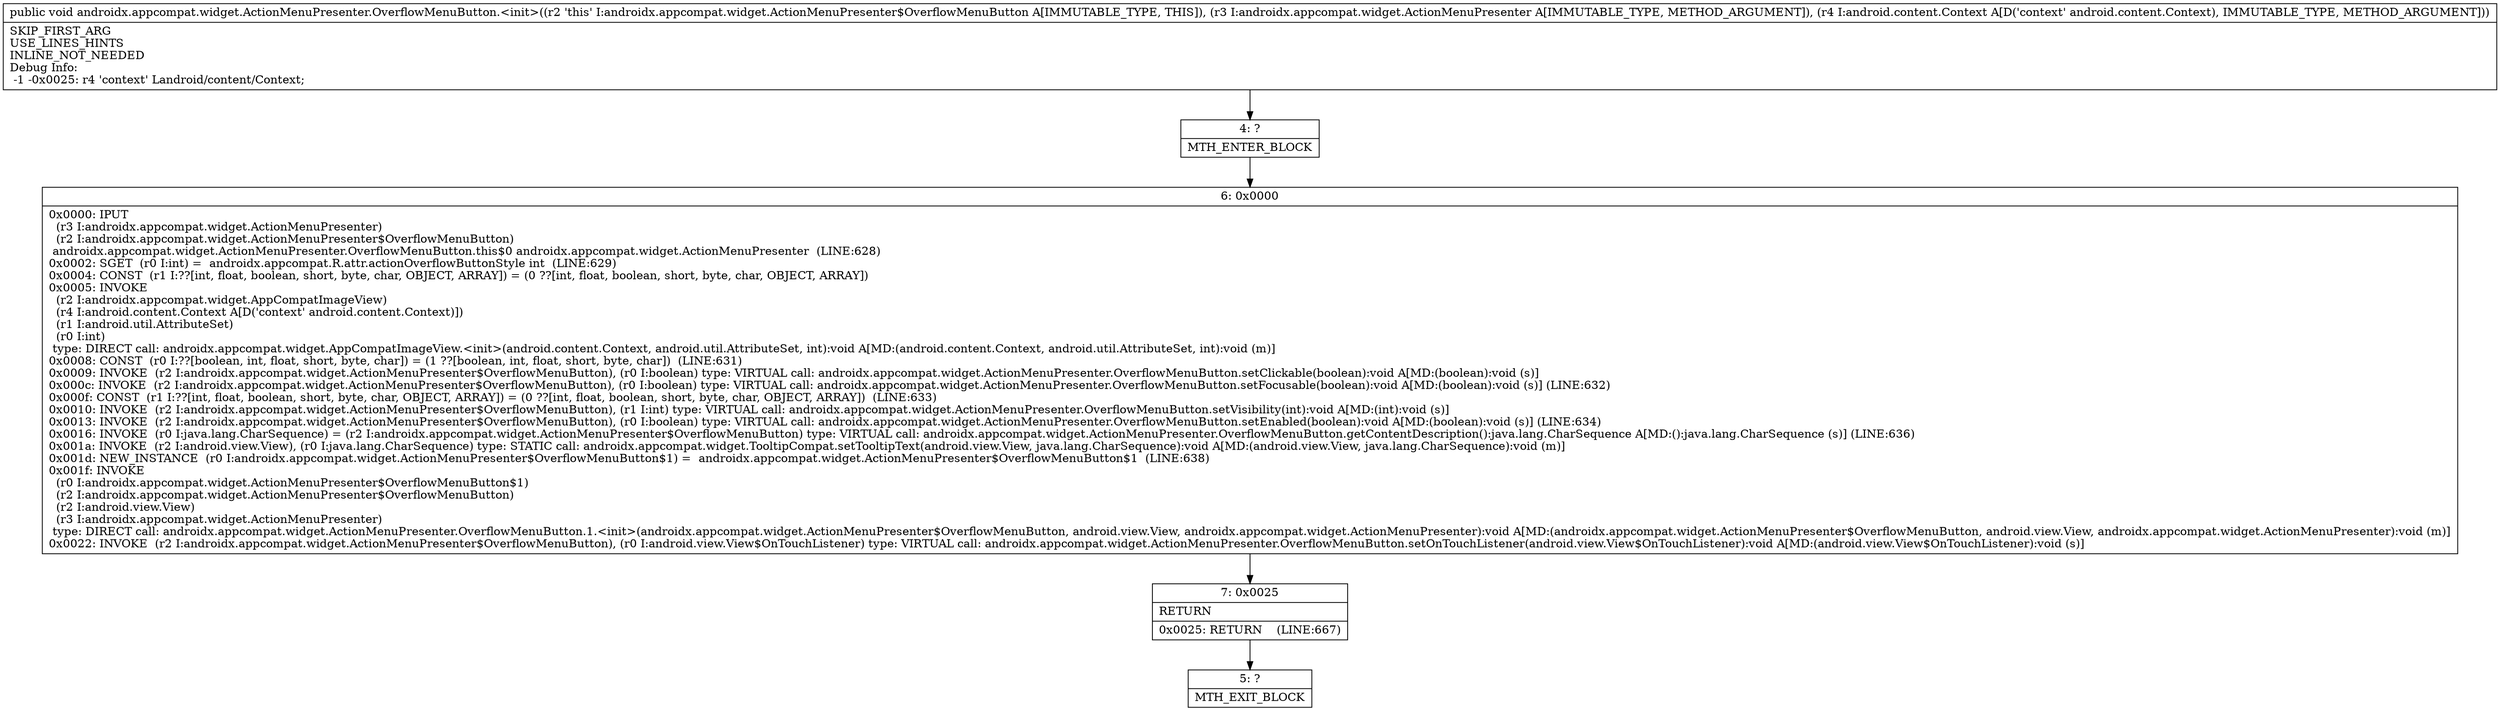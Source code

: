 digraph "CFG forandroidx.appcompat.widget.ActionMenuPresenter.OverflowMenuButton.\<init\>(Landroidx\/appcompat\/widget\/ActionMenuPresenter;Landroid\/content\/Context;)V" {
Node_4 [shape=record,label="{4\:\ ?|MTH_ENTER_BLOCK\l}"];
Node_6 [shape=record,label="{6\:\ 0x0000|0x0000: IPUT  \l  (r3 I:androidx.appcompat.widget.ActionMenuPresenter)\l  (r2 I:androidx.appcompat.widget.ActionMenuPresenter$OverflowMenuButton)\l androidx.appcompat.widget.ActionMenuPresenter.OverflowMenuButton.this$0 androidx.appcompat.widget.ActionMenuPresenter  (LINE:628)\l0x0002: SGET  (r0 I:int) =  androidx.appcompat.R.attr.actionOverflowButtonStyle int  (LINE:629)\l0x0004: CONST  (r1 I:??[int, float, boolean, short, byte, char, OBJECT, ARRAY]) = (0 ??[int, float, boolean, short, byte, char, OBJECT, ARRAY]) \l0x0005: INVOKE  \l  (r2 I:androidx.appcompat.widget.AppCompatImageView)\l  (r4 I:android.content.Context A[D('context' android.content.Context)])\l  (r1 I:android.util.AttributeSet)\l  (r0 I:int)\l type: DIRECT call: androidx.appcompat.widget.AppCompatImageView.\<init\>(android.content.Context, android.util.AttributeSet, int):void A[MD:(android.content.Context, android.util.AttributeSet, int):void (m)]\l0x0008: CONST  (r0 I:??[boolean, int, float, short, byte, char]) = (1 ??[boolean, int, float, short, byte, char])  (LINE:631)\l0x0009: INVOKE  (r2 I:androidx.appcompat.widget.ActionMenuPresenter$OverflowMenuButton), (r0 I:boolean) type: VIRTUAL call: androidx.appcompat.widget.ActionMenuPresenter.OverflowMenuButton.setClickable(boolean):void A[MD:(boolean):void (s)]\l0x000c: INVOKE  (r2 I:androidx.appcompat.widget.ActionMenuPresenter$OverflowMenuButton), (r0 I:boolean) type: VIRTUAL call: androidx.appcompat.widget.ActionMenuPresenter.OverflowMenuButton.setFocusable(boolean):void A[MD:(boolean):void (s)] (LINE:632)\l0x000f: CONST  (r1 I:??[int, float, boolean, short, byte, char, OBJECT, ARRAY]) = (0 ??[int, float, boolean, short, byte, char, OBJECT, ARRAY])  (LINE:633)\l0x0010: INVOKE  (r2 I:androidx.appcompat.widget.ActionMenuPresenter$OverflowMenuButton), (r1 I:int) type: VIRTUAL call: androidx.appcompat.widget.ActionMenuPresenter.OverflowMenuButton.setVisibility(int):void A[MD:(int):void (s)]\l0x0013: INVOKE  (r2 I:androidx.appcompat.widget.ActionMenuPresenter$OverflowMenuButton), (r0 I:boolean) type: VIRTUAL call: androidx.appcompat.widget.ActionMenuPresenter.OverflowMenuButton.setEnabled(boolean):void A[MD:(boolean):void (s)] (LINE:634)\l0x0016: INVOKE  (r0 I:java.lang.CharSequence) = (r2 I:androidx.appcompat.widget.ActionMenuPresenter$OverflowMenuButton) type: VIRTUAL call: androidx.appcompat.widget.ActionMenuPresenter.OverflowMenuButton.getContentDescription():java.lang.CharSequence A[MD:():java.lang.CharSequence (s)] (LINE:636)\l0x001a: INVOKE  (r2 I:android.view.View), (r0 I:java.lang.CharSequence) type: STATIC call: androidx.appcompat.widget.TooltipCompat.setTooltipText(android.view.View, java.lang.CharSequence):void A[MD:(android.view.View, java.lang.CharSequence):void (m)]\l0x001d: NEW_INSTANCE  (r0 I:androidx.appcompat.widget.ActionMenuPresenter$OverflowMenuButton$1) =  androidx.appcompat.widget.ActionMenuPresenter$OverflowMenuButton$1  (LINE:638)\l0x001f: INVOKE  \l  (r0 I:androidx.appcompat.widget.ActionMenuPresenter$OverflowMenuButton$1)\l  (r2 I:androidx.appcompat.widget.ActionMenuPresenter$OverflowMenuButton)\l  (r2 I:android.view.View)\l  (r3 I:androidx.appcompat.widget.ActionMenuPresenter)\l type: DIRECT call: androidx.appcompat.widget.ActionMenuPresenter.OverflowMenuButton.1.\<init\>(androidx.appcompat.widget.ActionMenuPresenter$OverflowMenuButton, android.view.View, androidx.appcompat.widget.ActionMenuPresenter):void A[MD:(androidx.appcompat.widget.ActionMenuPresenter$OverflowMenuButton, android.view.View, androidx.appcompat.widget.ActionMenuPresenter):void (m)]\l0x0022: INVOKE  (r2 I:androidx.appcompat.widget.ActionMenuPresenter$OverflowMenuButton), (r0 I:android.view.View$OnTouchListener) type: VIRTUAL call: androidx.appcompat.widget.ActionMenuPresenter.OverflowMenuButton.setOnTouchListener(android.view.View$OnTouchListener):void A[MD:(android.view.View$OnTouchListener):void (s)]\l}"];
Node_7 [shape=record,label="{7\:\ 0x0025|RETURN\l|0x0025: RETURN    (LINE:667)\l}"];
Node_5 [shape=record,label="{5\:\ ?|MTH_EXIT_BLOCK\l}"];
MethodNode[shape=record,label="{public void androidx.appcompat.widget.ActionMenuPresenter.OverflowMenuButton.\<init\>((r2 'this' I:androidx.appcompat.widget.ActionMenuPresenter$OverflowMenuButton A[IMMUTABLE_TYPE, THIS]), (r3 I:androidx.appcompat.widget.ActionMenuPresenter A[IMMUTABLE_TYPE, METHOD_ARGUMENT]), (r4 I:android.content.Context A[D('context' android.content.Context), IMMUTABLE_TYPE, METHOD_ARGUMENT]))  | SKIP_FIRST_ARG\lUSE_LINES_HINTS\lINLINE_NOT_NEEDED\lDebug Info:\l  \-1 \-0x0025: r4 'context' Landroid\/content\/Context;\l}"];
MethodNode -> Node_4;Node_4 -> Node_6;
Node_6 -> Node_7;
Node_7 -> Node_5;
}

